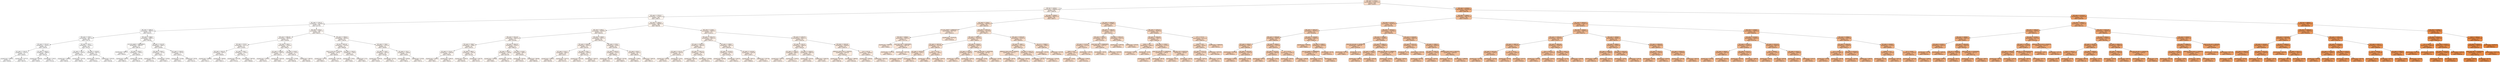 digraph Tree {
node [shape=box, style="filled, rounded", color="black", fontname="helvetica"] ;
edge [fontname="helvetica"] ;
0 [label="BTC_open <= 27540.2\nsquared_error = 317367574.63\nsamples = 928\nvalue = 22145.5", fillcolor="#f7d9c4"] ;
1 [label="BTC_low <= 14410.2\nsquared_error = 28390682.58\nsamples = 595\nvalue = 10000.39", fillcolor="#fcf2ea"] ;
0 -> 1 [labeldistance=2.5, labelangle=45, headlabel="True"] ;
2 [label="BTC_open <= 7579.15\nsquared_error = 6778202.23\nsamples = 494\nvalue = 7948.73", fillcolor="#fdf6f0"] ;
1 -> 2 ;
3 [label="BTC_open <= 5343.75\nsquared_error = 2014560.8\nsamples = 206\nvalue = 5277.53", fillcolor="#fefbf9"] ;
2 -> 3 ;
4 [label="BTC_open <= 4460.15\nsquared_error = 298739.22\nsamples = 110\nvalue = 4034.14", fillcolor="#fffdfd"] ;
3 -> 4 ;
5 [label="BTC_open <= 3767.1\nsquared_error = 59873.08\nsamples = 88\nvalue = 3797.76", fillcolor="#fffefd"] ;
4 -> 5 ;
6 [label="BTC_open <= 3531.45\nsquared_error = 15478.27\nsamples = 40\nvalue = 3563.04", fillcolor="#fffefe"] ;
5 -> 6 ;
7 [label="BTC_open <= 3356.35\nsquared_error = 8132.76\nsamples = 15\nvalue = 3428.03", fillcolor="#fffffe"] ;
6 -> 7 ;
8 [label="squared_error = 1083.25\nsamples = 4\nvalue = 3259.92", fillcolor="#ffffff"] ;
7 -> 8 ;
9 [label="squared_error = 1577.37\nsamples = 11\nvalue = 3467.59", fillcolor="#fffffe"] ;
7 -> 9 ;
10 [label="BTC_open <= 3649.25\nsquared_error = 3899.45\nsamples = 25\nvalue = 3637.64", fillcolor="#fffefe"] ;
6 -> 10 ;
11 [label="squared_error = 878.28\nsamples = 16\nvalue = 3599.02", fillcolor="#fffefe"] ;
10 -> 11 ;
12 [label="squared_error = 1324.3\nsamples = 9\nvalue = 3711.92", fillcolor="#fffefe"] ;
10 -> 12 ;
13 [label="BTC_open <= 4051.1\nsquared_error = 21148.37\nsamples = 48\nvalue = 3973.07", fillcolor="#fffefd"] ;
5 -> 13 ;
14 [label="BTC_open <= 3917.3\nsquared_error = 5518.76\nsamples = 37\nvalue = 3909.48", fillcolor="#fffefd"] ;
13 -> 14 ;
15 [label="squared_error = 1369.96\nsamples = 21\nvalue = 3850.92", fillcolor="#fffefd"] ;
14 -> 15 ;
16 [label="squared_error = 1337.56\nsamples = 16\nvalue = 3980.58", fillcolor="#fffefd"] ;
14 -> 16 ;
17 [label="BTC_open <= 4230.85\nsquared_error = 9612.14\nsamples = 11\nvalue = 4204.99", fillcolor="#fffdfc"] ;
13 -> 17 ;
18 [label="squared_error = 1763.14\nsamples = 7\nvalue = 4140.69", fillcolor="#fffdfc"] ;
17 -> 18 ;
19 [label="squared_error = 2523.45\nsamples = 4\nvalue = 4322.88", fillcolor="#fffdfc"] ;
17 -> 19 ;
20 [label="BTC_open <= 5090.6\nsquared_error = 48826.17\nsamples = 22\nvalue = 5053.49", fillcolor="#fefbf9"] ;
4 -> 20 ;
21 [label="sum_lock_weight <= 489235856.0\nsquared_error = 26687.81\nsamples = 11\nvalue = 4867.91", fillcolor="#fefcfa"] ;
20 -> 21 ;
22 [label="squared_error = 2893.07\nsamples = 2\nvalue = 4562.63", fillcolor="#fefcfb"] ;
21 -> 22 ;
23 [label="BTC_open <= 4935.6\nsquared_error = 5709.22\nsamples = 9\nvalue = 4938.36", fillcolor="#fefcfa"] ;
21 -> 23 ;
24 [label="squared_error = 861.25\nsamples = 4\nvalue = 4863.55", fillcolor="#fefcfa"] ;
23 -> 24 ;
25 [label="squared_error = 955.48\nsamples = 5\nvalue = 5002.49", fillcolor="#fefcfa"] ;
23 -> 25 ;
26 [label="BTC_open <= 5221.85\nsquared_error = 2088.37\nsamples = 11\nvalue = 5239.06", fillcolor="#fefbf9"] ;
20 -> 26 ;
27 [label="BTC_high <= 5262.0\nsquared_error = 721.58\nsamples = 4\nvalue = 5183.0", fillcolor="#fefbf9"] ;
26 -> 27 ;
28 [label="squared_error = 531.3\nsamples = 2\nvalue = 5157.85", fillcolor="#fefbf9"] ;
27 -> 28 ;
29 [label="squared_error = 145.64\nsamples = 2\nvalue = 5199.77", fillcolor="#fefbf9"] ;
27 -> 29 ;
30 [label="BTC_open <= 5284.05\nsquared_error = 631.62\nsamples = 7\nvalue = 5264.55", fillcolor="#fefbf9"] ;
26 -> 30 ;
31 [label="squared_error = 152.88\nsamples = 5\nvalue = 5254.1", fillcolor="#fefbf9"] ;
30 -> 31 ;
32 [label="squared_error = 85.56\nsamples = 2\nvalue = 5311.55", fillcolor="#fefbf9"] ;
30 -> 32 ;
33 [label="BTC_open <= 6722.2\nsquared_error = 318017.32\nsamples = 96\nvalue = 6650.11", fillcolor="#fef8f4"] ;
3 -> 33 ;
34 [label="BTC_open <= 6081.05\nsquared_error = 138248.67\nsamples = 53\nvalue = 6238.66", fillcolor="#fef9f6"] ;
33 -> 34 ;
35 [label="BTC_high <= 5737.8\nsquared_error = 22571.79\nsamples = 15\nvalue = 5718.01", fillcolor="#fefaf7"] ;
34 -> 35 ;
36 [label="BTC_high <= 5612.25\nsquared_error = 9787.21\nsamples = 6\nvalue = 5568.06", fillcolor="#fefaf8"] ;
35 -> 36 ;
37 [label="squared_error = 3639.84\nsamples = 3\nvalue = 5431.17", fillcolor="#fefbf8"] ;
36 -> 37 ;
38 [label="squared_error = 948.46\nsamples = 3\nvalue = 5626.73", fillcolor="#fefaf8"] ;
36 -> 38 ;
39 [label="BTC_open <= 5835.7\nsquared_error = 7726.53\nsamples = 9\nvalue = 5811.72", fillcolor="#fefaf7"] ;
35 -> 39 ;
40 [label="squared_error = 1111.59\nsamples = 5\nvalue = 5753.43", fillcolor="#fefaf7"] ;
39 -> 40 ;
41 [label="squared_error = 3647.84\nsamples = 4\nvalue = 5908.88", fillcolor="#fefaf7"] ;
39 -> 41 ;
42 [label="BTC_open <= 6467.1\nsquared_error = 22766.05\nsamples = 38\nvalue = 6460.57", fillcolor="#fef9f5"] ;
34 -> 42 ;
43 [label="BTC_open <= 6306.45\nsquared_error = 9287.56\nsamples = 17\nvalue = 6342.23", fillcolor="#fef9f5"] ;
42 -> 43 ;
44 [label="squared_error = 1707.07\nsamples = 6\nvalue = 6214.9", fillcolor="#fef9f6"] ;
43 -> 44 ;
45 [label="squared_error = 2014.26\nsamples = 11\nvalue = 6400.1", fillcolor="#fef9f5"] ;
43 -> 45 ;
46 [label="BTC_open <= 6538.5\nsquared_error = 5131.0\nsamples = 21\nvalue = 6591.16", fillcolor="#fef8f5"] ;
42 -> 46 ;
47 [label="squared_error = 214.89\nsamples = 6\nvalue = 6492.68", fillcolor="#fef9f5"] ;
46 -> 47 ;
48 [label="squared_error = 1901.01\nsamples = 15\nvalue = 6628.68", fillcolor="#fef8f4"] ;
46 -> 48 ;
49 [label="BTC_open <= 7099.15\nsquared_error = 46169.93\nsamples = 43\nvalue = 7184.39", fillcolor="#fdf7f3"] ;
33 -> 49 ;
50 [label="BTC_low <= 6857.45\nsquared_error = 11079.62\nsamples = 12\nvalue = 6900.96", fillcolor="#fef8f4"] ;
49 -> 50 ;
51 [label="mean_tx_size_usd <= 5570.78\nsquared_error = 1560.22\nsamples = 8\nvalue = 6836.83", fillcolor="#fef8f4"] ;
50 -> 51 ;
52 [label="squared_error = 517.78\nsamples = 6\nvalue = 6849.17", fillcolor="#fef8f4"] ;
51 -> 52 ;
53 [label="squared_error = 1421.29\nsamples = 2\nvalue = 6762.8", fillcolor="#fef8f4"] ;
51 -> 53 ;
54 [label="BTC_open <= 7058.35\nsquared_error = 1302.8\nsamples = 4\nvalue = 7050.6", fillcolor="#fdf7f3"] ;
50 -> 54 ;
55 [label="squared_error = 578.0\nsamples = 2\nvalue = 7018.8", fillcolor="#fdf7f3"] ;
54 -> 55 ;
56 [label="squared_error = 5.12\nsamples = 2\nvalue = 7082.4", fillcolor="#fdf7f3"] ;
54 -> 56 ;
57 [label="BTC_open <= 7346.1\nsquared_error = 12373.19\nsamples = 31\nvalue = 7304.99", fillcolor="#fdf7f2"] ;
49 -> 57 ;
58 [label="BTC_open <= 7246.2\nsquared_error = 3561.16\nsamples = 20\nvalue = 7241.88", fillcolor="#fdf7f3"] ;
57 -> 58 ;
59 [label="squared_error = 1479.76\nsamples = 11\nvalue = 7192.06", fillcolor="#fdf7f3"] ;
58 -> 59 ;
60 [label="squared_error = 677.51\nsamples = 9\nvalue = 7291.71", fillcolor="#fdf7f2"] ;
58 -> 60 ;
61 [label="BTC_open <= 7451.7\nsquared_error = 4548.69\nsamples = 11\nvalue = 7439.63", fillcolor="#fdf7f2"] ;
57 -> 61 ;
62 [label="squared_error = 693.85\nsamples = 6\nvalue = 7380.22", fillcolor="#fdf7f2"] ;
61 -> 62 ;
63 [label="squared_error = 312.84\nsamples = 5\nvalue = 7507.51", fillcolor="#fdf7f2"] ;
61 -> 63 ;
64 [label="BTC_open <= 10067.6\nsquared_error = 1698206.19\nsamples = 288\nvalue = 9801.99", fillcolor="#fcf2ea"] ;
2 -> 64 ;
65 [label="BTC_open <= 8874.2\nsquared_error = 445288.93\nsamples = 171\nvalue = 8959.58", fillcolor="#fdf4ed"] ;
64 -> 65 ;
66 [label="BTC_open <= 8311.45\nsquared_error = 146044.04\nsamples = 77\nvalue = 8279.89", fillcolor="#fdf5ef"] ;
65 -> 66 ;
67 [label="BTC_open <= 7946.3\nsquared_error = 37999.7\nsamples = 40\nvalue = 7979.14", fillcolor="#fdf6f0"] ;
66 -> 67 ;
68 [label="BTC_open <= 7754.35\nsquared_error = 10186.48\nsamples = 15\nvalue = 7768.36", fillcolor="#fdf6f1"] ;
67 -> 68 ;
69 [label="squared_error = 1195.51\nsamples = 6\nvalue = 7662.1", fillcolor="#fdf6f1"] ;
68 -> 69 ;
70 [label="squared_error = 3269.32\nsamples = 9\nvalue = 7841.41", fillcolor="#fdf6f1"] ;
68 -> 70 ;
71 [label="BTC_open <= 8087.5\nsquared_error = 7787.66\nsamples = 25\nvalue = 8117.95", fillcolor="#fdf5f0"] ;
67 -> 71 ;
72 [label="squared_error = 1146.23\nsamples = 10\nvalue = 8010.63", fillcolor="#fdf6f0"] ;
71 -> 72 ;
73 [label="squared_error = 2161.79\nsamples = 15\nvalue = 8173.6", fillcolor="#fdf5f0"] ;
71 -> 73 ;
74 [label="BTC_open <= 8642.35\nsquared_error = 19720.37\nsamples = 37\nvalue = 8665.76", fillcolor="#fdf4ee"] ;
66 -> 74 ;
75 [label="BTC_open <= 8476.1\nsquared_error = 7766.98\nsamples = 15\nvalue = 8515.08", fillcolor="#fdf5ef"] ;
74 -> 75 ;
76 [label="squared_error = 1478.98\nsamples = 6\nvalue = 8389.4", fillcolor="#fdf5ef"] ;
75 -> 76 ;
77 [label="squared_error = 1437.26\nsamples = 9\nvalue = 8565.35", fillcolor="#fdf4ee"] ;
75 -> 77 ;
78 [label="BTC_open <= 8748.5\nsquared_error = 2884.37\nsamples = 22\nvalue = 8764.65", fillcolor="#fdf4ee"] ;
74 -> 78 ;
79 [label="squared_error = 870.26\nsamples = 10\nvalue = 8704.34", fillcolor="#fdf4ee"] ;
78 -> 79 ;
80 [label="squared_error = 600.86\nsamples = 12\nvalue = 8800.84", fillcolor="#fdf4ee"] ;
78 -> 80 ;
81 [label="BTC_open <= 9480.9\nsquared_error = 81211.57\nsamples = 94\nvalue = 9455.02", fillcolor="#fcf3ec"] ;
65 -> 81 ;
82 [label="BTC_open <= 9248.35\nsquared_error = 20355.53\nsamples = 53\nvalue = 9232.64", fillcolor="#fdf3ec"] ;
81 -> 82 ;
83 [label="BTC_open <= 9107.5\nsquared_error = 6098.14\nsamples = 28\nvalue = 9123.7", fillcolor="#fdf3ed"] ;
82 -> 83 ;
84 [label="squared_error = 2298.15\nsamples = 10\nvalue = 9033.08", fillcolor="#fdf3ed"] ;
83 -> 84 ;
85 [label="squared_error = 1247.72\nsamples = 18\nvalue = 9173.13", fillcolor="#fdf3ec"] ;
83 -> 85 ;
86 [label="BTC_open <= 9367.7\nsquared_error = 4109.43\nsamples = 25\nvalue = 9371.54", fillcolor="#fcf3ec"] ;
82 -> 86 ;
87 [label="squared_error = 1173.29\nsamples = 13\nvalue = 9316.57", fillcolor="#fdf3ec"] ;
86 -> 87 ;
88 [label="squared_error = 1003.27\nsamples = 12\nvalue = 9426.5", fillcolor="#fcf3ec"] ;
86 -> 88 ;
89 [label="BTC_open <= 9736.1\nsquared_error = 22244.1\nsamples = 41\nvalue = 9724.84", fillcolor="#fcf2eb"] ;
81 -> 89 ;
90 [label="BTC_open <= 9618.25\nsquared_error = 5723.11\nsamples = 23\nvalue = 9608.95", fillcolor="#fcf2eb"] ;
89 -> 90 ;
91 [label="squared_error = 1373.87\nsamples = 12\nvalue = 9552.4", fillcolor="#fcf2eb"] ;
90 -> 91 ;
92 [label="squared_error = 973.46\nsamples = 11\nvalue = 9688.79", fillcolor="#fcf2eb"] ;
90 -> 92 ;
93 [label="BTC_open <= 9874.7\nsquared_error = 6441.51\nsamples = 18\nvalue = 9864.59", fillcolor="#fcf2ea"] ;
89 -> 93 ;
94 [label="squared_error = 1109.0\nsamples = 11\nvalue = 9808.16", fillcolor="#fcf2ea"] ;
93 -> 94 ;
95 [label="squared_error = 1602.54\nsamples = 7\nvalue = 9955.75", fillcolor="#fcf2ea"] ;
93 -> 95 ;
96 [label="BTC_open <= 11256.1\nsquared_error = 760342.07\nsamples = 117\nvalue = 11145.15", fillcolor="#fcefe6"] ;
64 -> 96 ;
97 [label="BTC_open <= 10611.75\nsquared_error = 124413.07\nsamples = 67\nvalue = 10555.17", fillcolor="#fcf0e8"] ;
96 -> 97 ;
98 [label="BTC_open <= 10267.25\nsquared_error = 16878.45\nsamples = 41\nvalue = 10284.5", fillcolor="#fcf1e9"] ;
97 -> 98 ;
99 [label="BTC_open <= 10173.4\nsquared_error = 2052.65\nsamples = 19\nvalue = 10163.32", fillcolor="#fcf1e9"] ;
98 -> 99 ;
100 [label="squared_error = 567.94\nsamples = 9\nvalue = 10130.7", fillcolor="#fcf1e9"] ;
99 -> 100 ;
101 [label="squared_error = 413.6\nsamples = 10\nvalue = 10210.76", fillcolor="#fcf1e9"] ;
99 -> 101 ;
102 [label="BTC_open <= 10427.25\nsquared_error = 7164.48\nsamples = 22\nvalue = 10383.64", fillcolor="#fcf1e9"] ;
98 -> 102 ;
103 [label="squared_error = 1040.14\nsamples = 16\nvalue = 10340.47", fillcolor="#fcf1e9"] ;
102 -> 103 ;
104 [label="squared_error = 2278.96\nsamples = 6\nvalue = 10518.55", fillcolor="#fcf1e8"] ;
102 -> 104 ;
105 [label="BTC_open <= 10902.7\nsquared_error = 34915.53\nsamples = 26\nvalue = 10924.26", fillcolor="#fcf0e7"] ;
97 -> 105 ;
106 [label="BTC_open <= 10758.25\nsquared_error = 4125.01\nsamples = 13\nvalue = 10736.19", fillcolor="#fcf0e8"] ;
105 -> 106 ;
107 [label="squared_error = 639.08\nsamples = 7\nvalue = 10693.01", fillcolor="#fcf0e8"] ;
106 -> 107 ;
108 [label="squared_error = 1424.73\nsamples = 6\nvalue = 10810.21", fillcolor="#fcf0e7"] ;
106 -> 108 ;
109 [label="BTC_open <= 11079.65\nsquared_error = 11002.89\nsamples = 13\nvalue = 11067.2", fillcolor="#fcefe7"] ;
105 -> 109 ;
110 [label="squared_error = 3367.37\nsamples = 9\nvalue = 10998.81", fillcolor="#fcf0e7"] ;
109 -> 110 ;
111 [label="squared_error = 1477.38\nsamples = 4\nvalue = 11188.79", fillcolor="#fcefe6"] ;
109 -> 111 ;
112 [label="BTC_open <= 12497.75\nsquared_error = 502435.75\nsamples = 50\nvalue = 11952.49", fillcolor="#fbeee4"] ;
96 -> 112 ;
113 [label="BTC_open <= 11617.9\nsquared_error = 50640.04\nsamples = 40\nvalue = 11625.62", fillcolor="#fceee5"] ;
112 -> 113 ;
114 [label="BTC_open <= 11446.25\nsquared_error = 8088.23\nsamples = 18\nvalue = 11414.5", fillcolor="#fcefe5"] ;
113 -> 114 ;
115 [label="squared_error = 1823.74\nsamples = 11\nvalue = 11354.53", fillcolor="#fcefe6"] ;
114 -> 115 ;
116 [label="squared_error = 1238.32\nsamples = 7\nvalue = 11522.45", fillcolor="#fcefe5"] ;
114 -> 116 ;
117 [label="BTC_open <= 11828.55\nsquared_error = 16841.59\nsamples = 22\nvalue = 11804.75", fillcolor="#fbeee4"] ;
113 -> 117 ;
118 [label="squared_error = 3210.45\nsamples = 12\nvalue = 11720.66", fillcolor="#fceee4"] ;
117 -> 118 ;
119 [label="squared_error = 10203.78\nsamples = 10\nvalue = 11934.1", fillcolor="#fbeee4"] ;
117 -> 119 ;
120 [label="BTC_high <= 13653.95\nsquared_error = 138186.81\nsamples = 10\nvalue = 13281.79", fillcolor="#fbebe0"] ;
112 -> 120 ;
121 [label="addresses_active_count <= 934579.0\nsquared_error = 14441.84\nsamples = 6\nvalue = 13010.09", fillcolor="#fbece0"] ;
120 -> 121 ;
122 [label="squared_error = 9273.85\nsamples = 3\nvalue = 13087.86", fillcolor="#fbebe0"] ;
121 -> 122 ;
123 [label="squared_error = 3890.85\nsamples = 3\nvalue = 12912.88", fillcolor="#fbece1"] ;
121 -> 123 ;
124 [label="ETH <= 387.28\nsquared_error = 46966.87\nsamples = 4\nvalue = 13689.35", fillcolor="#fbeade"] ;
120 -> 124 ;
125 [label="squared_error = 2636.82\nsamples = 2\nvalue = 13508.55", fillcolor="#fbebdf"] ;
124 -> 125 ;
126 [label="squared_error = 44615.41\nsamples = 2\nvalue = 13779.75", fillcolor="#fbeade"] ;
124 -> 126 ;
127 [label="BTC_open <= 20934.2\nsquared_error = 4963773.74\nsamples = 101\nvalue = 20677.1", fillcolor="#f8dcc8"] ;
1 -> 127 ;
128 [label="BTC_open <= 17916.1\nsquared_error = 1646703.25\nsamples = 59\nvalue = 19043.63", fillcolor="#f8dfcd"] ;
127 -> 128 ;
129 [label="sum_lock_weight <= 608902912.0\nsquared_error = 681573.87\nsamples = 9\nvalue = 16292.25", fillcolor="#fae5d6"] ;
128 -> 129 ;
130 [label="BTC_high <= 16056.0\nsquared_error = 254854.41\nsamples = 6\nvalue = 15777.31", fillcolor="#fae6d8"] ;
129 -> 130 ;
131 [label="squared_error = 56453.76\nsamples = 2\nvalue = 15066.0", fillcolor="#fae7da"] ;
130 -> 131 ;
132 [label="mean_hash_rate <= 129351384.0\nsquared_error = 50872.58\nsamples = 4\nvalue = 16061.84", fillcolor="#fae5d7"] ;
130 -> 132 ;
133 [label="squared_error = 11120.38\nsamples = 2\nvalue = 16220.13", fillcolor="#fae5d6"] ;
132 -> 133 ;
134 [label="squared_error = 16537.96\nsamples = 2\nvalue = 15824.4", fillcolor="#fae6d8"] ;
132 -> 134 ;
135 [label="squared_error = 152278.79\nsamples = 3\nvalue = 17193.38", fillcolor="#f9e3d3"] ;
129 -> 135 ;
136 [label="BTC_open <= 19572.35\nsquared_error = 515130.98\nsamples = 50\nvalue = 19447.17", fillcolor="#f8dfcc"] ;
128 -> 136 ;
137 [label="BTC_open <= 18954.25\nsquared_error = 141244.49\nsamples = 27\nvalue = 18942.6", fillcolor="#f9e0ce"] ;
136 -> 137 ;
138 [label="BTC_open <= 18470.35\nsquared_error = 53116.82\nsamples = 14\nvalue = 18641.85", fillcolor="#f9e0cf"] ;
137 -> 138 ;
139 [label="BTC_open <= 18218.25\nsquared_error = 15311.5\nsamples = 5\nvalue = 18232.5", fillcolor="#f9e1d0"] ;
138 -> 139 ;
140 [label="squared_error = 6552.9\nsamples = 2\nvalue = 18104.55", fillcolor="#f9e1d0"] ;
139 -> 140 ;
141 [label="squared_error = 2960.35\nsamples = 3\nvalue = 18317.8", fillcolor="#f9e1d0"] ;
139 -> 141 ;
142 [label="ETH <= 575.25\nsquared_error = 7364.51\nsamples = 9\nvalue = 18749.57", fillcolor="#f9e0ce"] ;
138 -> 142 ;
143 [label="squared_error = 2519.8\nsamples = 4\nvalue = 18686.2", fillcolor="#f9e0cf"] ;
142 -> 143 ;
144 [label="squared_error = 3326.74\nsamples = 5\nvalue = 18819.99", fillcolor="#f9e0ce"] ;
142 -> 144 ;
145 [label="BTC_open <= 19342.8\nsquared_error = 20450.25\nsamples = 13\nvalue = 19286.31", fillcolor="#f8dfcd"] ;
137 -> 145 ;
146 [label="BTC_open <= 19129.9\nsquared_error = 5902.85\nsamples = 8\nvalue = 19208.57", fillcolor="#f8dfcd"] ;
145 -> 146 ;
147 [label="squared_error = 2232.56\nsamples = 2\nvalue = 19033.75", fillcolor="#f9e0ce"] ;
146 -> 147 ;
148 [label="squared_error = 1042.51\nsamples = 6\nvalue = 19235.46", fillcolor="#f8dfcd"] ;
146 -> 148 ;
149 [label="mean_lock_size_ytes <= 1267074.69\nsquared_error = 3927.66\nsamples = 5\nvalue = 19480.68", fillcolor="#f8dfcc"] ;
145 -> 149 ;
150 [label="squared_error = 28.38\nsamples = 2\nvalue = 19542.67", fillcolor="#f8decc"] ;
149 -> 150 ;
151 [label="squared_error = 143.09\nsamples = 3\nvalue = 19418.7", fillcolor="#f8dfcc"] ;
149 -> 151 ;
152 [label="BTC_open <= 20343.45\nsquared_error = 121262.55\nsamples = 23\nvalue = 20204.01", fillcolor="#f8ddca"] ;
136 -> 152 ;
153 [label="BTC_open <= 19897.7\nsquared_error = 41114.46\nsamples = 17\nvalue = 20012.16", fillcolor="#f8deca"] ;
152 -> 153 ;
154 [label="addresses_active_count <= 930363.0\nsquared_error = 6019.73\nsamples = 6\nvalue = 19759.51", fillcolor="#f8decb"] ;
153 -> 154 ;
155 [label="squared_error = 200.79\nsamples = 4\nvalue = 19804.38", fillcolor="#f8decb"] ;
154 -> 155 ;
156 [label="squared_error = 2953.92\nsamples = 2\nvalue = 19647.35", fillcolor="#f8decc"] ;
154 -> 156 ;
157 [label="BTC_open <= 20147.15\nsquared_error = 10790.52\nsamples = 11\nvalue = 20138.48", fillcolor="#f8ddca"] ;
153 -> 157 ;
158 [label="squared_error = 2562.09\nsamples = 6\nvalue = 20044.23", fillcolor="#f8ddca"] ;
157 -> 158 ;
159 [label="squared_error = 1252.82\nsamples = 5\nvalue = 20232.73", fillcolor="#f8ddca"] ;
157 -> 159 ;
160 [label="xfer_cnt <= 779685.5\nsquared_error = 21984.11\nsamples = 6\nvalue = 20651.68", fillcolor="#f8dcc8"] ;
152 -> 160 ;
161 [label="squared_error = 1769.38\nsamples = 3\nvalue = 20802.92", fillcolor="#f8dcc8"] ;
160 -> 161 ;
162 [label="squared_error = 5214.85\nsamples = 3\nvalue = 20530.68", fillcolor="#f8ddc9"] ;
160 -> 162 ;
163 [label="BTC_open <= 22648.45\nsquared_error = 1278872.2\nsamples = 42\nvalue = 22805.57", fillcolor="#f7d8c2"] ;
127 -> 163 ;
164 [label="BTC_open <= 21987.05\nsquared_error = 255917.8\nsamples = 17\nvalue = 21672.67", fillcolor="#f7dac5"] ;
163 -> 164 ;
165 [label="BTC_open <= 21453.2\nsquared_error = 46017.51\nsamples = 12\nvalue = 21370.31", fillcolor="#f8dbc6"] ;
164 -> 165 ;
166 [label="BTC_open <= 21274.8\nsquared_error = 12710.49\nsamples = 7\nvalue = 21252.02", fillcolor="#f8dbc7"] ;
165 -> 166 ;
167 [label="DOGE <= 0.07\nsquared_error = 4679.53\nsamples = 4\nvalue = 21176.43", fillcolor="#f8dbc7"] ;
166 -> 167 ;
168 [label="squared_error = 118.81\nsamples = 2\nvalue = 21237.8", fillcolor="#f8dbc7"] ;
167 -> 168 ;
169 [label="squared_error = 1706.47\nsamples = 2\nvalue = 21115.05", fillcolor="#f8dbc7"] ;
167 -> 169 ;
170 [label="squared_error = 1785.33\nsamples = 3\nvalue = 21372.98", fillcolor="#f8dbc6"] ;
166 -> 170 ;
171 [label="mean_hash_rate <= 220684360.0\nsquared_error = 22191.14\nsamples = 5\nvalue = 21626.58", fillcolor="#f7dac5"] ;
165 -> 171 ;
172 [label="squared_error = 165.62\nsamples = 3\nvalue = 21508.1", fillcolor="#f7dbc6"] ;
171 -> 172 ;
173 [label="squared_error = 16140.06\nsamples = 2\nvalue = 21745.07", fillcolor="#f7dac5"] ;
171 -> 173 ;
174 [label="BTC_high <= 22871.15\nsquared_error = 21587.26\nsamples = 5\nvalue = 22390.8", fillcolor="#f7d9c3"] ;
164 -> 174 ;
175 [label="squared_error = 12587.56\nsamples = 2\nvalue = 22236.63", fillcolor="#f7d9c3"] ;
174 -> 175 ;
176 [label="squared_error = 4170.42\nsamples = 3\nvalue = 22483.3", fillcolor="#f7d9c3"] ;
174 -> 176 ;
177 [label="BTC_open <= 23554.15\nsquared_error = 483393.56\nsamples = 25\nvalue = 23589.87", fillcolor="#f7d6bf"] ;
163 -> 177 ;
178 [label="BTC_open <= 23042.65\nsquared_error = 72943.73\nsamples = 13\nvalue = 23062.04", fillcolor="#f7d7c1"] ;
177 -> 178 ;
179 [label="DOGE <= 0.07\nsquared_error = 13088.54\nsamples = 5\nvalue = 22801.94", fillcolor="#f7d8c2"] ;
178 -> 179 ;
180 [label="squared_error = 2361.16\nsamples = 3\nvalue = 22726.12", fillcolor="#f7d8c2"] ;
179 -> 180 ;
181 [label="squared_error = 44.18\nsamples = 2\nvalue = 22953.6", fillcolor="#f7d8c1"] ;
179 -> 181 ;
182 [label="BTC_open <= 23280.7\nsquared_error = 11130.54\nsamples = 8\nvalue = 23296.13", fillcolor="#f7d7c0"] ;
178 -> 182 ;
183 [label="mean_lock_size_ytes <= 1266292.62\nsquared_error = 1789.49\nsamples = 4\nvalue = 23203.96", fillcolor="#f7d7c0"] ;
182 -> 183 ;
184 [label="squared_error = 1432.62\nsamples = 2\nvalue = 23165.75", fillcolor="#f7d7c1"] ;
183 -> 184 ;
185 [label="squared_error = 405.18\nsamples = 2\nvalue = 23229.43", fillcolor="#f7d7c0"] ;
183 -> 185 ;
186 [label="total_fees_usd <= 467975.03\nsquared_error = 3480.98\nsamples = 4\nvalue = 23388.3", fillcolor="#f7d7c0"] ;
182 -> 186 ;
187 [label="squared_error = 222.01\nsamples = 2\nvalue = 23323.1", fillcolor="#f7d7c0"] ;
186 -> 187 ;
188 [label="squared_error = 930.24\nsamples = 2\nvalue = 23431.77", fillcolor="#f7d7c0"] ;
186 -> 188 ;
189 [label="LTC <= 127.73\nsquared_error = 357201.64\nsamples = 12\nvalue = 24091.32", fillcolor="#f6d5be"] ;
177 -> 189 ;
190 [label="DOGE <= 0.07\nsquared_error = 39706.17\nsamples = 10\nvalue = 23926.79", fillcolor="#f6d6be"] ;
189 -> 190 ;
191 [label="BTC_open <= 23751.45\nsquared_error = 4713.42\nsamples = 7\nvalue = 23817.84", fillcolor="#f7d6bf"] ;
190 -> 191 ;
192 [label="squared_error = 2616.32\nsamples = 2\nvalue = 23685.35", fillcolor="#f7d6bf"] ;
191 -> 192 ;
193 [label="squared_error = 1322.95\nsamples = 5\nvalue = 23841.93", fillcolor="#f7d6be"] ;
191 -> 193 ;
194 [label="squared_error = 19570.95\nsamples = 3\nvalue = 24210.08", fillcolor="#f6d5bd"] ;
190 -> 194 ;
195 [label="squared_error = 778629.76\nsamples = 2\nvalue = 25572.0", fillcolor="#f6d2b9"] ;
189 -> 195 ;
196 [label="BTC_open <= 45345.8\nsquared_error = 84679609.28\nsamples = 333\nvalue = 44297.99", fillcolor="#eead7e"] ;
0 -> 196 [labeldistance=2.5, labelangle=-45, headlabel="False"] ;
197 [label="BTC_open <= 36404.3\nsquared_error = 18857141.33\nsamples = 186\nvalue = 37518.37", fillcolor="#f1bb94"] ;
196 -> 197 ;
198 [label="BTC_open <= 32315.0\nsquared_error = 5910553.96\nsamples = 66\nvalue = 32570.84", fillcolor="#f3c4a3"] ;
197 -> 198 ;
199 [label="BTC_open <= 30645.55\nsquared_error = 947452.51\nsamples = 30\nvalue = 30184.98", fillcolor="#f4c9ab"] ;
198 -> 199 ;
200 [label="BTC_open <= 29556.95\nsquared_error = 350097.6\nsamples = 20\nvalue = 29693.94", fillcolor="#f4caac"] ;
199 -> 200 ;
201 [label="BTC_open <= 29010.7\nsquared_error = 53587.7\nsamples = 8\nvalue = 29054.68", fillcolor="#f4ccae"] ;
200 -> 201 ;
202 [label="squared_error = 31216.68\nsamples = 2\nvalue = 28726.13", fillcolor="#f5ccaf"] ;
201 -> 202 ;
203 [label="BTC_open <= 29310.85\nsquared_error = 22221.43\nsamples = 6\nvalue = 29144.28", fillcolor="#f4cbae"] ;
201 -> 203 ;
204 [label="squared_error = 1738.93\nsamples = 4\nvalue = 29076.37", fillcolor="#f4cbae"] ;
203 -> 204 ;
205 [label="squared_error = 234.09\nsamples = 2\nvalue = 29449.9", fillcolor="#f4cbad"] ;
203 -> 205 ;
206 [label="BTC_open <= 30004.3\nsquared_error = 71353.09\nsamples = 12\nvalue = 30141.42", fillcolor="#f4c9ab"] ;
200 -> 206 ;
207 [label="BTC_open <= 29778.8\nsquared_error = 9884.68\nsamples = 5\nvalue = 29779.47", fillcolor="#f4caac"] ;
206 -> 207 ;
208 [label="squared_error = 605.52\nsamples = 2\nvalue = 29683.5", fillcolor="#f4caac"] ;
207 -> 208 ;
209 [label="squared_error = 744.64\nsamples = 3\nvalue = 29875.43", fillcolor="#f4caac"] ;
207 -> 209 ;
210 [label="LTC <= 61.45\nsquared_error = 17484.14\nsamples = 7\nvalue = 30296.55", fillcolor="#f4c9aa"] ;
206 -> 210 ;
211 [label="squared_error = 2585.87\nsamples = 2\nvalue = 30139.32", fillcolor="#f4c9ab"] ;
210 -> 211 ;
212 [label="squared_error = 4396.89\nsamples = 5\nvalue = 30383.9", fillcolor="#f4c9aa"] ;
210 -> 212 ;
213 [label="BTC_open <= 31359.65\nsquared_error = 229826.31\nsamples = 10\nvalue = 31469.24", fillcolor="#f3c7a7"] ;
199 -> 213 ;
214 [label="squared_error = 13494.42\nsamples = 3\nvalue = 30896.5", fillcolor="#f4c8a8"] ;
213 -> 214 ;
215 [label="BTC_open <= 31965.4\nsquared_error = 31878.93\nsamples = 7\nvalue = 31827.2", fillcolor="#f3c6a5"] ;
213 -> 215 ;
216 [label="sum_lock_weight <= 378868640.0\nsquared_error = 6772.18\nsamples = 5\nvalue = 31732.88", fillcolor="#f3c6a6"] ;
215 -> 216 ;
217 [label="squared_error = 2134.22\nsamples = 2\nvalue = 31659.33", fillcolor="#f3c6a6"] ;
216 -> 217 ;
218 [label="squared_error = 590.94\nsamples = 3\nvalue = 31806.43", fillcolor="#f3c6a5"] ;
216 -> 218 ;
219 [label="squared_error = 451.56\nsamples = 2\nvalue = 32110.15", fillcolor="#f3c5a5"] ;
215 -> 219 ;
220 [label="BTC_open <= 34579.75\nsquared_error = 1130598.43\nsamples = 36\nvalue = 34609.66", fillcolor="#f2c09d"] ;
198 -> 220 ;
221 [label="BTC_open <= 33189.8\nsquared_error = 333064.07\nsamples = 18\nvalue = 33589.89", fillcolor="#f3c2a0"] ;
220 -> 221 ;
222 [label="mean_lock_size_ytes <= 1287891.38\nsquared_error = 35962.99\nsamples = 5\nvalue = 32743.28", fillcolor="#f3c4a3"] ;
221 -> 222 ;
223 [label="squared_error = 9276.22\nsamples = 3\nvalue = 32865.3", fillcolor="#f3c4a2"] ;
222 -> 223 ;
224 [label="squared_error = 8.12\nsamples = 2\nvalue = 32499.25", fillcolor="#f3c5a3"] ;
222 -> 224 ;
225 [label="BTC_open <= 33906.75\nsquared_error = 129068.47\nsamples = 13\nvalue = 33857.24", fillcolor="#f2c29f"] ;
221 -> 225 ;
226 [label="BTC_open <= 33644.5\nsquared_error = 15026.7\nsamples = 8\nvalue = 33556.18", fillcolor="#f3c3a0"] ;
225 -> 226 ;
227 [label="squared_error = 5985.18\nsamples = 6\nvalue = 33507.58", fillcolor="#f3c3a0"] ;
226 -> 227 ;
228 [label="squared_error = 3943.84\nsamples = 2\nvalue = 33750.6", fillcolor="#f2c29f"] ;
226 -> 228 ;
229 [label="mean_lock_size_ytes <= 1296987.31\nsquared_error = 43172.99\nsamples = 5\nvalue = 34191.76", fillcolor="#f2c19e"] ;
225 -> 229 ;
230 [label="squared_error = 24369.6\nsamples = 3\nvalue = 34081.82", fillcolor="#f2c19e"] ;
229 -> 230 ;
231 [label="squared_error = 8260.41\nsamples = 2\nvalue = 34411.63", fillcolor="#f2c19d"] ;
229 -> 231 ;
232 [label="BTC_open <= 35184.95\nsquared_error = 206422.04\nsamples = 18\nvalue = 35459.47", fillcolor="#f2bf9a"] ;
220 -> 232 ;
233 [label="BTC_open <= 34731.55\nsquared_error = 18712.63\nsamples = 4\nvalue = 34744.53", fillcolor="#f2c09c"] ;
232 -> 233 ;
234 [label="squared_error = 0.23\nsamples = 2\nvalue = 34678.74", fillcolor="#f2c09c"] ;
233 -> 234 ;
235 [label="squared_error = 27622.44\nsamples = 2\nvalue = 34909.0", fillcolor="#f2c09c"] ;
233 -> 235 ;
236 [label="BTC_open <= 35801.3\nsquared_error = 60638.58\nsamples = 14\nvalue = 35677.07", fillcolor="#f2be99"] ;
232 -> 236 ;
237 [label="BTC_open <= 35581.35\nsquared_error = 17932.8\nsamples = 10\nvalue = 35553.61", fillcolor="#f2bf9a"] ;
236 -> 237 ;
238 [label="squared_error = 4574.38\nsamples = 7\nvalue = 35453.25", fillcolor="#f2bf9a"] ;
237 -> 238 ;
239 [label="squared_error = 2075.01\nsamples = 3\nvalue = 35696.97", fillcolor="#f2be99"] ;
237 -> 239 ;
240 [label="addresses_active_count <= 902237.0\nsquared_error = 16090.99\nsamples = 4\nvalue = 36026.87", fillcolor="#f2be98"] ;
236 -> 240 ;
241 [label="squared_error = 6751.22\nsamples = 2\nvalue = 35950.9", fillcolor="#f2be98"] ;
240 -> 241 ;
242 [label="squared_error = 13888.89\nsamples = 2\nvalue = 36102.83", fillcolor="#f1bd98"] ;
240 -> 242 ;
243 [label="BTC_open <= 40546.75\nsquared_error = 5718077.04\nsamples = 120\nvalue = 40160.51", fillcolor="#f0b58b"] ;
197 -> 243 ;
244 [label="BTC_open <= 38426.4\nsquared_error = 1495074.39\nsamples = 64\nvalue = 38442.54", fillcolor="#f1b991"] ;
243 -> 244 ;
245 [label="BTC_open <= 37501.25\nsquared_error = 394728.55\nsamples = 28\nvalue = 37317.1", fillcolor="#f1bb94"] ;
244 -> 245 ;
246 [label="BTC_open <= 36997.35\nsquared_error = 71743.03\nsamples = 17\nvalue = 36878.66", fillcolor="#f1bc96"] ;
245 -> 246 ;
247 [label="BTC_open <= 36752.65\nsquared_error = 17650.13\nsamples = 11\nvalue = 36738.54", fillcolor="#f1bc96"] ;
246 -> 247 ;
248 [label="squared_error = 3117.88\nsamples = 6\nvalue = 36640.09", fillcolor="#f1bc96"] ;
247 -> 248 ;
249 [label="squared_error = 3104.46\nsamples = 5\nvalue = 36886.21", fillcolor="#f1bc96"] ;
247 -> 249 ;
250 [label="LTC <= 122.11\nsquared_error = 15981.44\nsamples = 6\nvalue = 37267.87", fillcolor="#f1bb94"] ;
246 -> 250 ;
251 [label="squared_error = 4775.9\nsamples = 2\nvalue = 37115.43", fillcolor="#f1bb95"] ;
250 -> 251 ;
252 [label="squared_error = 4157.27\nsamples = 4\nvalue = 37344.08", fillcolor="#f1bb94"] ;
250 -> 252 ;
253 [label="BTC_open <= 38045.65\nsquared_error = 61460.79\nsamples = 11\nvalue = 38062.45", fillcolor="#f1ba92"] ;
245 -> 253 ;
254 [label="ETH <= 2756.31\nsquared_error = 15370.39\nsamples = 5\nvalue = 37745.79", fillcolor="#f1ba93"] ;
253 -> 254 ;
255 [label="squared_error = 7447.69\nsamples = 2\nvalue = 37831.4", fillcolor="#f1ba93"] ;
254 -> 255 ;
256 [label="squared_error = 3130.15\nsamples = 3\nvalue = 37631.63", fillcolor="#f1ba93"] ;
254 -> 256 ;
257 [label="BTC_open <= 38221.75\nsquared_error = 3209.6\nsamples = 6\nvalue = 38232.96", fillcolor="#f1b991"] ;
253 -> 257 ;
258 [label="squared_error = 511.02\nsamples = 3\nvalue = 38171.26", fillcolor="#f1b991"] ;
257 -> 258 ;
259 [label="squared_error = 1029.64\nsamples = 3\nvalue = 38271.52", fillcolor="#f1b991"] ;
257 -> 259 ;
260 [label="BTC_open <= 39590.0\nsquared_error = 281861.27\nsamples = 36\nvalue = 39472.6", fillcolor="#f0b78d"] ;
244 -> 260 ;
261 [label="BTC_open <= 38985.1\nsquared_error = 93183.78\nsamples = 22\nvalue = 39073.53", fillcolor="#f0b88f"] ;
260 -> 261 ;
262 [label="BTC_open <= 38660.75\nsquared_error = 20407.8\nsamples = 7\nvalue = 38710.55", fillcolor="#f0b890"] ;
261 -> 262 ;
263 [label="squared_error = 4495.27\nsamples = 3\nvalue = 38523.32", fillcolor="#f0b990"] ;
262 -> 263 ;
264 [label="squared_error = 2074.17\nsamples = 4\nvalue = 38804.16", fillcolor="#f0b890"] ;
262 -> 264 ;
265 [label="BTC_open <= 39322.65\nsquared_error = 16461.68\nsamples = 15\nvalue = 39280.94", fillcolor="#f0b78e"] ;
261 -> 265 ;
266 [label="squared_error = 1453.6\nsamples = 9\nvalue = 39194.11", fillcolor="#f0b78e"] ;
265 -> 266 ;
267 [label="squared_error = 1235.19\nsamples = 6\nvalue = 39454.61", fillcolor="#f0b78d"] ;
265 -> 267 ;
268 [label="BTC_open <= 39934.95\nsquared_error = 62634.44\nsamples = 14\nvalue = 39979.12", fillcolor="#f0b68c"] ;
260 -> 268 ;
269 [label="BTC_open <= 39741.2\nsquared_error = 5201.07\nsamples = 6\nvalue = 39736.25", fillcolor="#f0b68d"] ;
268 -> 269 ;
270 [label="squared_error = 436.86\nsamples = 4\nvalue = 39692.3", fillcolor="#f0b68d"] ;
269 -> 270 ;
271 [label="squared_error = 4244.52\nsamples = 2\nvalue = 39813.15", fillcolor="#f0b68c"] ;
269 -> 271 ;
272 [label="BTC_open <= 40265.05\nsquared_error = 29769.99\nsamples = 8\nvalue = 40157.23", fillcolor="#f0b58b"] ;
268 -> 272 ;
273 [label="squared_error = 2357.06\nsamples = 5\nvalue = 40058.01", fillcolor="#f0b68c"] ;
272 -> 273 ;
274 [label="squared_error = 3624.33\nsamples = 3\nvalue = 40430.1", fillcolor="#f0b58a"] ;
272 -> 274 ;
275 [label="BTC_open <= 42648.6\nsquared_error = 1365853.04\nsamples = 56\nvalue = 42649.36", fillcolor="#efb083"] ;
243 -> 275 ;
276 [label="BTC_open <= 41725.8\nsquared_error = 376688.78\nsamples = 31\nvalue = 41715.78", fillcolor="#efb286"] ;
275 -> 276 ;
277 [label="BTC_open <= 41207.5\nsquared_error = 154409.54\nsamples = 17\nvalue = 41206.82", fillcolor="#efb388"] ;
276 -> 277 ;
278 [label="BTC_open <= 40838.7\nsquared_error = 33827.83\nsamples = 9\nvalue = 40807.39", fillcolor="#f0b489"] ;
277 -> 278 ;
279 [label="squared_error = 7431.99\nsamples = 5\nvalue = 40665.9", fillcolor="#f0b48a"] ;
278 -> 279 ;
280 [label="squared_error = 10518.91\nsamples = 4\nvalue = 40984.25", fillcolor="#efb489"] ;
278 -> 280 ;
281 [label="BTC_open <= 41473.2\nsquared_error = 15721.37\nsamples = 8\nvalue = 41533.64", fillcolor="#efb387"] ;
277 -> 281 ;
282 [label="squared_error = 3214.67\nsamples = 3\nvalue = 41352.03", fillcolor="#efb388"] ;
281 -> 282 ;
283 [label="squared_error = 3406.24\nsamples = 5\nvalue = 41601.74", fillcolor="#efb287"] ;
281 -> 283 ;
284 [label="BTC_open <= 42131.25\nsquared_error = 80907.82\nsamples = 14\nvalue = 42224.72", fillcolor="#efb185"] ;
276 -> 284 ;
285 [label="ETH <= 2939.61\nsquared_error = 7732.17\nsamples = 5\nvalue = 41874.13", fillcolor="#efb286"] ;
284 -> 285 ;
286 [label="squared_error = 4362.6\nsamples = 2\nvalue = 41995.05", fillcolor="#efb285"] ;
285 -> 286 ;
287 [label="squared_error = 891.68\nsamples = 3\nvalue = 41825.76", fillcolor="#efb286"] ;
285 -> 287 ;
288 [label="BTC_open <= 42425.7\nsquared_error = 18484.65\nsamples = 9\nvalue = 42413.51", fillcolor="#efb184"] ;
284 -> 288 ;
289 [label="squared_error = 7568.13\nsamples = 6\nvalue = 42304.57", fillcolor="#efb185"] ;
288 -> 289 ;
290 [label="squared_error = 1223.17\nsamples = 3\nvalue = 42540.6", fillcolor="#efb184"] ;
288 -> 290 ;
291 [label="BTC_open <= 43686.2\nsquared_error = 523878.08\nsamples = 25\nvalue = 43632.08", fillcolor="#eeae80"] ;
275 -> 291 ;
292 [label="BTC_open <= 43042.95\nsquared_error = 61990.36\nsamples = 12\nvalue = 43055.77", fillcolor="#efb082"] ;
291 -> 292 ;
293 [label="LTC <= 145.02\nsquared_error = 3687.55\nsamples = 5\nvalue = 42827.96", fillcolor="#efb083"] ;
292 -> 293 ;
294 [label="squared_error = 253.88\nsamples = 2\nvalue = 42744.47", fillcolor="#efb083"] ;
293 -> 294 ;
295 [label="squared_error = 891.09\nsamples = 3\nvalue = 42863.74", fillcolor="#efb083"] ;
293 -> 295 ;
296 [label="BTC_open <= 43316.25\nsquared_error = 24921.91\nsamples = 7\nvalue = 43262.87", fillcolor="#efaf82"] ;
292 -> 296 ;
297 [label="squared_error = 2874.64\nsamples = 4\nvalue = 43150.07", fillcolor="#efaf82"] ;
296 -> 297 ;
298 [label="squared_error = 2269.75\nsamples = 3\nvalue = 43460.28", fillcolor="#eeaf81"] ;
296 -> 298 ;
299 [label="BTC_open <= 44184.6\nsquared_error = 177335.0\nsamples = 13\nvalue = 44344.0", fillcolor="#eead7e"] ;
291 -> 299 ;
300 [label="COPPER <= 4.57\nsquared_error = 3310.56\nsamples = 5\nvalue = 43910.21", fillcolor="#eeae7f"] ;
299 -> 300 ;
301 [label="squared_error = 675.42\nsamples = 3\nvalue = 43884.1", fillcolor="#eeae80"] ;
300 -> 301 ;
302 [label="squared_error = 3931.29\nsamples = 2\nvalue = 43975.5", fillcolor="#eeae7f"] ;
300 -> 302 ;
303 [label="LTC <= 150.84\nsquared_error = 75229.75\nsamples = 8\nvalue = 44647.65", fillcolor="#eeac7d"] ;
299 -> 303 ;
304 [label="squared_error = 10276.38\nsamples = 4\nvalue = 44443.32", fillcolor="#eead7e"] ;
303 -> 304 ;
305 [label="squared_error = 16089.4\nsamples = 4\nvalue = 44954.15", fillcolor="#eeac7c"] ;
303 -> 305 ;
306 [label="BTC_open <= 53118.25\nsquared_error = 32015014.94\nsamples = 147\nvalue = 53165.98", fillcolor="#ea9b62"] ;
196 -> 306 ;
307 [label="BTC_open <= 48282.0\nsquared_error = 3110554.79\nsamples = 75\nvalue = 48235.38", fillcolor="#eca572"] ;
306 -> 307 ;
308 [label="BTC_open <= 46814.9\nsquared_error = 407052.0\nsamples = 37\nvalue = 46814.32", fillcolor="#eda876"] ;
307 -> 308 ;
309 [label="BTC_open <= 46098.4\nsquared_error = 136261.41\nsamples = 20\nvalue = 46300.2", fillcolor="#eda978"] ;
308 -> 309 ;
310 [label="BTC_open <= 45703.1\nsquared_error = 48793.72\nsamples = 6\nvalue = 45740.3", fillcolor="#eeaa7a"] ;
309 -> 310 ;
311 [label="squared_error = 597.68\nsamples = 3\nvalue = 45561.85", fillcolor="#eeab7a"] ;
310 -> 311 ;
312 [label="squared_error = 13983.63\nsamples = 3\nvalue = 45978.23", fillcolor="#edaa79"] ;
310 -> 312 ;
313 [label="BTC_open <= 46524.85\nsquared_error = 38433.49\nsamples = 14\nvalue = 46470.61", fillcolor="#eda977"] ;
309 -> 313 ;
314 [label="xfer_cnt <= 756966.5\nsquared_error = 8187.08\nsamples = 9\nvalue = 46339.1", fillcolor="#eda978"] ;
313 -> 314 ;
315 [label="squared_error = 3056.54\nsamples = 4\nvalue = 46203.18", fillcolor="#eda978"] ;
314 -> 315 ;
316 [label="squared_error = 891.27\nsamples = 5\nvalue = 46388.53", fillcolor="#eda978"] ;
314 -> 316 ;
317 [label="mean_hash_rate <= 151593296.0\nsquared_error = 1917.15\nsamples = 5\nvalue = 46717.19", fillcolor="#eda877"] ;
313 -> 317 ;
318 [label="squared_error = 124.82\nsamples = 2\nvalue = 46763.8", fillcolor="#eda877"] ;
317 -> 318 ;
319 [label="squared_error = 906.73\nsamples = 3\nvalue = 46689.22", fillcolor="#eda877"] ;
317 -> 319 ;
320 [label="BTC_open <= 47578.2\nsquared_error = 165770.45\nsamples = 17\nvalue = 47311.86", fillcolor="#eda775"] ;
308 -> 320 ;
321 [label="BTC_open <= 47149.05\nsquared_error = 32795.64\nsamples = 12\nvalue = 47098.13", fillcolor="#eda775"] ;
320 -> 321 ;
322 [label="BTC_open <= 46958.8\nsquared_error = 5736.64\nsamples = 8\nvalue = 46979.28", fillcolor="#eda876"] ;
321 -> 322 ;
323 [label="squared_error = 601.97\nsamples = 3\nvalue = 46899.8", fillcolor="#eda876"] ;
322 -> 323 ;
324 [label="squared_error = 2140.78\nsamples = 5\nvalue = 47032.27", fillcolor="#eda876"] ;
322 -> 324 ;
325 [label="difficulty <= 22853363695616.0\nsquared_error = 7391.96\nsamples = 4\nvalue = 47320.96", fillcolor="#eda775"] ;
321 -> 325 ;
326 [label="squared_error = 2893.07\nsamples = 2\nvalue = 47244.77", fillcolor="#eda775"] ;
325 -> 326 ;
327 [label="squared_error = 4517.72\nsamples = 2\nvalue = 47366.68", fillcolor="#eda775"] ;
325 -> 327 ;
328 [label="addresses_active_count <= 941697.0\nsquared_error = 39138.79\nsamples = 5\nvalue = 47926.35", fillcolor="#eda673"] ;
320 -> 328 ;
329 [label="squared_error = 1697.7\nsamples = 3\nvalue = 47776.0", fillcolor="#eda673"] ;
328 -> 329 ;
330 [label="squared_error = 1073.39\nsamples = 2\nvalue = 48176.93", fillcolor="#eca572"] ;
328 -> 330 ;
331 [label="BTC_open <= 50231.95\nsquared_error = 1306441.58\nsamples = 38\nvalue = 49840.65", fillcolor="#eca26d"] ;
307 -> 331 ;
332 [label="BTC_open <= 49263.2\nsquared_error = 213841.81\nsamples = 24\nvalue = 49170.82", fillcolor="#eca36f"] ;
331 -> 332 ;
333 [label="BTC_open <= 48740.75\nsquared_error = 64694.2\nsamples = 14\nvalue = 48853.74", fillcolor="#eca470"] ;
332 -> 333 ;
334 [label="GOLD <= 1781.75\nsquared_error = 10402.59\nsamples = 5\nvalue = 48481.63", fillcolor="#eca571"] ;
333 -> 334 ;
335 [label="squared_error = 682.67\nsamples = 3\nvalue = 48411.68", fillcolor="#eca571"] ;
334 -> 335 ;
336 [label="squared_error = 477.42\nsamples = 2\nvalue = 48621.55", fillcolor="#eca471"] ;
334 -> 336 ;
337 [label="BTC_open <= 49028.6\nsquared_error = 13659.78\nsamples = 9\nvalue = 48993.27", fillcolor="#eca470"] ;
333 -> 337 ;
338 [label="squared_error = 1405.01\nsamples = 7\nvalue = 48911.39", fillcolor="#eca470"] ;
337 -> 338 ;
339 [label="squared_error = 4283.7\nsamples = 2\nvalue = 49129.75", fillcolor="#eca36f"] ;
337 -> 339 ;
340 [label="BTC_open <= 49645.75\nsquared_error = 68849.18\nsamples = 10\nvalue = 49635.88", fillcolor="#eca26e"] ;
332 -> 340 ;
341 [label="BTC_open <= 49405.15\nsquared_error = 8353.44\nsamples = 5\nvalue = 49391.96", fillcolor="#eca36e"] ;
340 -> 341 ;
342 [label="squared_error = 845.04\nsamples = 3\nvalue = 49334.3", fillcolor="#eca36e"] ;
341 -> 342 ;
343 [label="squared_error = 8022.22\nsamples = 2\nvalue = 49468.83", fillcolor="#eca36e"] ;
341 -> 343 ;
344 [label="mean_lock_size_ytes <= 1262932.56\nsquared_error = 24168.46\nsamples = 5\nvalue = 49849.31", fillcolor="#eca26d"] ;
340 -> 344 ;
345 [label="squared_error = 3304.97\nsamples = 3\nvalue = 49999.35", fillcolor="#eca26c"] ;
344 -> 345 ;
346 [label="squared_error = 9.45\nsamples = 2\nvalue = 49699.28", fillcolor="#eca26d"] ;
344 -> 346 ;
347 [label="BTC_open <= 51619.7\nsquared_error = 582557.59\nsamples = 14\nvalue = 51298.52", fillcolor="#eb9f68"] ;
331 -> 347 ;
348 [label="BTC_open <= 50889.25\nsquared_error = 127231.07\nsamples = 10\nvalue = 50860.47", fillcolor="#eba06a"] ;
347 -> 348 ;
349 [label="BTC_open <= 50512.5\nsquared_error = 14036.15\nsamples = 6\nvalue = 50583.69", fillcolor="#eca16b"] ;
348 -> 349 ;
350 [label="squared_error = 1552.36\nsamples = 2\nvalue = 50434.5", fillcolor="#eca16b"] ;
349 -> 350 ;
351 [label="squared_error = 6566.1\nsamples = 4\nvalue = 50643.36", fillcolor="#eba06a"] ;
349 -> 351 ;
352 [label="addresses_active_count <= 1105522.5\nsquared_error = 28302.1\nsamples = 4\nvalue = 51247.96", fillcolor="#eb9f68"] ;
348 -> 352 ;
353 [label="squared_error = 4802.0\nsamples = 2\nvalue = 51371.3", fillcolor="#eb9f68"] ;
352 -> 353 ;
354 [label="squared_error = 6504.42\nsamples = 2\nvalue = 51062.95", fillcolor="#eba069"] ;
352 -> 354 ;
355 [label="mean_tx_size_usd <= 36330.84\nsquared_error = 109529.76\nsamples = 4\nvalue = 52349.84", fillcolor="#eb9d65"] ;
347 -> 355 ;
356 [label="squared_error = 73549.44\nsamples = 2\nvalue = 52039.8", fillcolor="#eb9e66"] ;
355 -> 356 ;
357 [label="squared_error = 26711.31\nsamples = 2\nvalue = 52556.53", fillcolor="#eb9d64"] ;
355 -> 357 ;
358 [label="BTC_low <= 58858.4\nsquared_error = 9800754.44\nsamples = 72\nvalue = 58367.98", fillcolor="#e89152"] ;
306 -> 358 ;
359 [label="BTC_open <= 56445.45\nsquared_error = 2460634.42\nsamples = 50\nvalue = 56560.89", fillcolor="#e99558"] ;
358 -> 359 ;
360 [label="BTC_open <= 55133.85\nsquared_error = 696770.89\nsamples = 22\nvalue = 55088.78", fillcolor="#ea985c"] ;
359 -> 360 ;
361 [label="BTC_open <= 54116.6\nsquared_error = 255923.52\nsamples = 11\nvalue = 54459.38", fillcolor="#ea995e"] ;
360 -> 361 ;
362 [label="BTC_open <= 53683.95\nsquared_error = 17420.39\nsamples = 5\nvalue = 53749.02", fillcolor="#ea9a61"] ;
361 -> 362 ;
363 [label="squared_error = 1249.62\nsamples = 2\nvalue = 53596.15", fillcolor="#ea9b61"] ;
362 -> 363 ;
364 [label="squared_error = 7979.61\nsamples = 3\nvalue = 53825.45", fillcolor="#ea9a60"] ;
362 -> 364 ;
365 [label="BTC_open <= 54722.45\nsquared_error = 25605.96\nsamples = 6\nvalue = 54787.25", fillcolor="#ea985d"] ;
361 -> 365 ;
366 [label="squared_error = 12293.12\nsamples = 2\nvalue = 54530.9", fillcolor="#ea995e"] ;
365 -> 366 ;
367 [label="squared_error = 3971.6\nsamples = 4\nvalue = 54864.15", fillcolor="#ea985d"] ;
365 -> 367 ;
368 [label="BTC_low <= 53800.25\nsquared_error = 117820.42\nsamples = 11\nvalue = 55886.01", fillcolor="#e9965a"] ;
360 -> 368 ;
369 [label="squared_error = 19549.58\nsamples = 2\nvalue = 55403.92", fillcolor="#ea975b"] ;
368 -> 369 ;
370 [label="BTC_open <= 56111.3\nsquared_error = 38311.05\nsamples = 9\nvalue = 56061.32", fillcolor="#e99659"] ;
368 -> 370 ;
371 [label="squared_error = 2961.07\nsamples = 6\nvalue = 55920.63", fillcolor="#e9965a"] ;
370 -> 371 ;
372 [label="squared_error = 4916.99\nsamples = 3\nvalue = 56307.52", fillcolor="#e99559"] ;
370 -> 372 ;
373 [label="BTC_open <= 57901.75\nsquared_error = 552129.85\nsamples = 28\nvalue = 57812.19", fillcolor="#e99254"] ;
359 -> 373 ;
374 [label="BTC_open <= 57039.45\nsquared_error = 133886.57\nsamples = 15\nvalue = 57259.39", fillcolor="#e99356"] ;
373 -> 374 ;
375 [label="BTC_open <= 56748.75\nsquared_error = 29629.12\nsamples = 4\nvalue = 56806.61", fillcolor="#e99457"] ;
374 -> 375 ;
376 [label="squared_error = 3636.09\nsamples = 2\nvalue = 56543.5", fillcolor="#e99558"] ;
375 -> 376 ;
377 [label="squared_error = 1258.02\nsamples = 2\nvalue = 56911.86", fillcolor="#e99457"] ;
375 -> 377 ;
378 [label="BTC_open <= 57453.8\nsquared_error = 50569.01\nsamples = 11\nvalue = 57457.48", fillcolor="#e99355"] ;
374 -> 378 ;
379 [label="squared_error = 4586.55\nsamples = 5\nvalue = 57270.2", fillcolor="#e99356"] ;
378 -> 379 ;
380 [label="squared_error = 6613.91\nsamples = 6\nvalue = 57698.27", fillcolor="#e99254"] ;
378 -> 380 ;
381 [label="BTC_open <= 58577.7\nsquared_error = 145196.22\nsamples = 13\nvalue = 58560.09", fillcolor="#e89152"] ;
373 -> 381 ;
382 [label="ETH <= 2100.36\nsquared_error = 17045.49\nsamples = 5\nvalue = 58132.17", fillcolor="#e89153"] ;
381 -> 382 ;
383 [label="squared_error = 1476.23\nsamples = 3\nvalue = 58062.42", fillcolor="#e89253"] ;
382 -> 383 ;
384 [label="squared_error = 22670.3\nsamples = 2\nvalue = 58225.17", fillcolor="#e89153"] ;
382 -> 384 ;
385 [label="BTC_open <= 58876.2\nsquared_error = 16997.5\nsamples = 8\nvalue = 58859.63", fillcolor="#e89051"] ;
381 -> 385 ;
386 [label="squared_error = 3104.97\nsamples = 4\nvalue = 58766.4", fillcolor="#e89051"] ;
385 -> 386 ;
387 [label="squared_error = 5241.92\nsamples = 4\nvalue = 58999.47", fillcolor="#e89050"] ;
385 -> 387 ;
388 [label="BTC_open <= 62580.2\nsquared_error = 3817796.1\nsamples = 22\nvalue = 62188.68", fillcolor="#e78946"] ;
358 -> 388 ;
389 [label="BTC_open <= 60722.1\nsquared_error = 618857.65\nsamples = 14\nvalue = 60962.39", fillcolor="#e78c4a"] ;
388 -> 389 ;
390 [label="LTC <= 248.51\nsquared_error = 75865.94\nsamples = 4\nvalue = 59949.84", fillcolor="#e88e4d"] ;
389 -> 390 ;
391 [label="squared_error = 81016.54\nsamples = 2\nvalue = 60179.97", fillcolor="#e88d4c"] ;
390 -> 391 ;
392 [label="squared_error = 2496.97\nsamples = 2\nvalue = 59777.25", fillcolor="#e88e4e"] ;
390 -> 392 ;
393 [label="BTC_open <= 61597.5\nsquared_error = 170524.68\nsamples = 10\nvalue = 61434.91", fillcolor="#e78b49"] ;
389 -> 393 ;
394 [label="BTC_open <= 61141.65\nsquared_error = 54590.22\nsamples = 7\nvalue = 61226.89", fillcolor="#e78b49"] ;
393 -> 394 ;
395 [label="squared_error = 2036.57\nsamples = 3\nvalue = 60932.6", fillcolor="#e78c4a"] ;
394 -> 395 ;
396 [label="squared_error = 6851.21\nsamples = 4\nvalue = 61395.06", fillcolor="#e78b49"] ;
394 -> 396 ;
397 [label="squared_error = 43088.22\nsamples = 3\nvalue = 62006.98", fillcolor="#e78a47"] ;
393 -> 397 ;
398 [label="GOLD <= 1838.15\nsquared_error = 2379851.68\nsamples = 8\nvalue = 64263.93", fillcolor="#e68540"] ;
388 -> 398 ;
399 [label="BTC_open <= 63410.3\nsquared_error = 196331.73\nsamples = 6\nvalue = 63323.47", fillcolor="#e68743"] ;
398 -> 399 ;
400 [label="mean_hash_rate <= 151856312.0\nsquared_error = 22750.45\nsamples = 4\nvalue = 63071.8", fillcolor="#e68843"] ;
399 -> 400 ;
401 [label="squared_error = 9448.54\nsamples = 2\nvalue = 63204.47", fillcolor="#e68743"] ;
400 -> 401 ;
402 [label="squared_error = 851.47\nsamples = 2\nvalue = 62939.13", fillcolor="#e68844"] ;
400 -> 402 ;
403 [label="squared_error = 163477.62\nsamples = 2\nvalue = 63826.8", fillcolor="#e68641"] ;
399 -> 403 ;
404 [label="squared_error = 825064.74\nsamples = 2\nvalue = 66379.97", fillcolor="#e58139"] ;
398 -> 404 ;
}